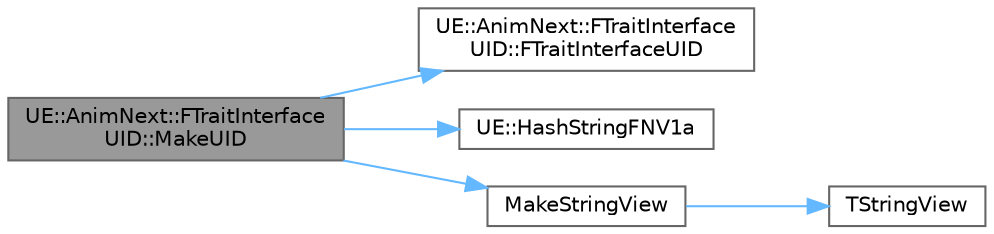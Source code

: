 digraph "UE::AnimNext::FTraitInterfaceUID::MakeUID"
{
 // INTERACTIVE_SVG=YES
 // LATEX_PDF_SIZE
  bgcolor="transparent";
  edge [fontname=Helvetica,fontsize=10,labelfontname=Helvetica,labelfontsize=10];
  node [fontname=Helvetica,fontsize=10,shape=box,height=0.2,width=0.4];
  rankdir="LR";
  Node1 [id="Node000001",label="UE::AnimNext::FTraitInterface\lUID::MakeUID",height=0.2,width=0.4,color="gray40", fillcolor="grey60", style="filled", fontcolor="black",tooltip=" "];
  Node1 -> Node2 [id="edge1_Node000001_Node000002",color="steelblue1",style="solid",tooltip=" "];
  Node2 [id="Node000002",label="UE::AnimNext::FTraitInterface\lUID::FTraitInterfaceUID",height=0.2,width=0.4,color="grey40", fillcolor="white", style="filled",URL="$d9/df6/structUE_1_1AnimNext_1_1FTraitInterfaceUID.html#a9c31c89cdeb9869b12542e985d3a70ad",tooltip=" "];
  Node1 -> Node3 [id="edge2_Node000001_Node000003",color="steelblue1",style="solid",tooltip=" "];
  Node3 [id="Node000003",label="UE::HashStringFNV1a",height=0.2,width=0.4,color="grey40", fillcolor="white", style="filled",URL="$da/d75/namespaceUE.html#aa313b5c932798a813509d567e4884b7e",tooltip="Implements a constexpr usable version of FNV1a for strings."];
  Node1 -> Node4 [id="edge3_Node000001_Node000004",color="steelblue1",style="solid",tooltip=" "];
  Node4 [id="Node000004",label="MakeStringView",height=0.2,width=0.4,color="grey40", fillcolor="white", style="filled",URL="$dd/dea/StringView_8h.html#a0439f634c3df7c79314c8c48840cfa2f",tooltip=" "];
  Node4 -> Node5 [id="edge4_Node000004_Node000005",color="steelblue1",style="solid",tooltip=" "];
  Node5 [id="Node000005",label="TStringView",height=0.2,width=0.4,color="grey40", fillcolor="white", style="filled",URL="$dd/dea/StringView_8h.html#a29154c842b3deb1946e6d570eb58daa0",tooltip=" "];
}
